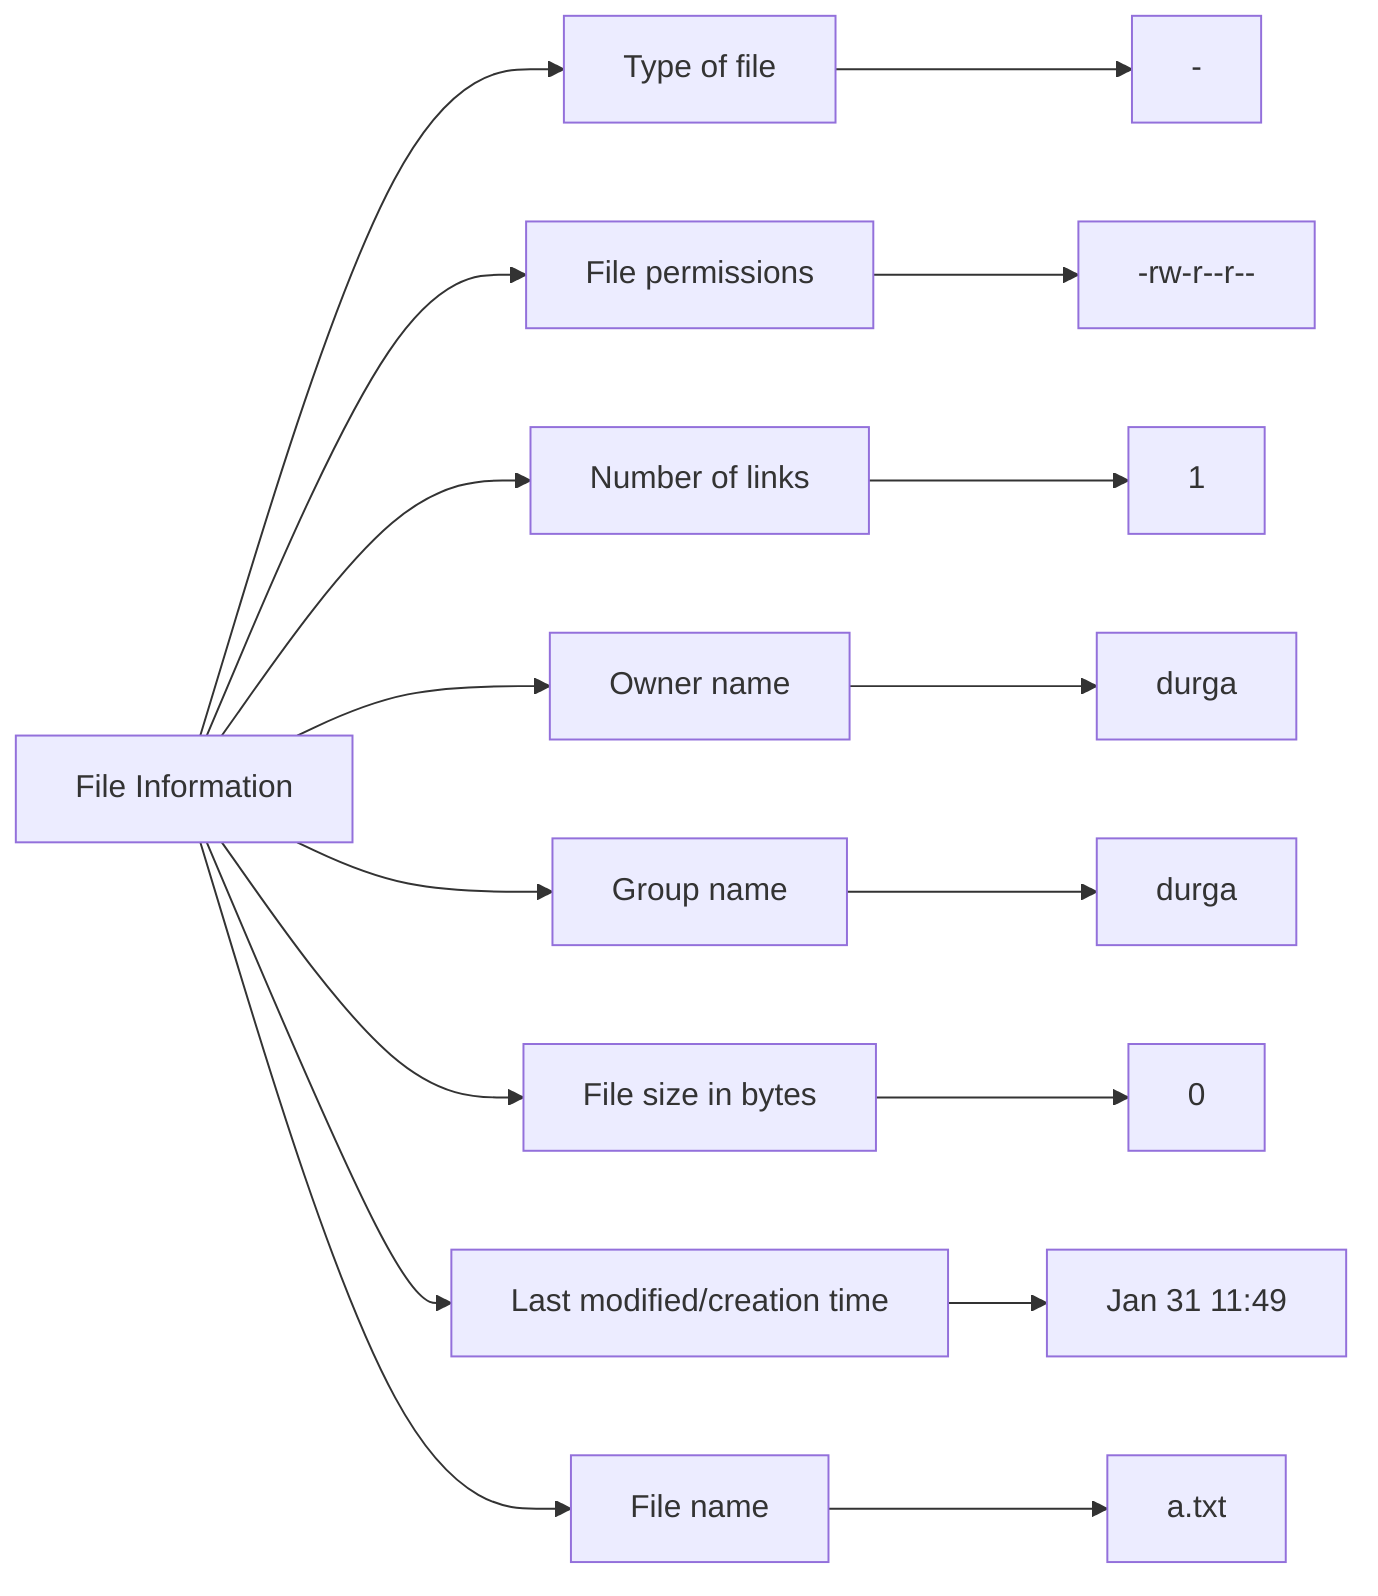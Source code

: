 graph LR
    A[File Information] --> B[Type of file]
    A --> C[File permissions]
    A --> D[Number of links]
    A --> E[Owner name]
    A --> F[Group name]
    A --> G[File size in bytes]
    A --> H[Last modified/creation time]
    A --> I[File name]
    
    B --> B1[-]
    C --> C1[-rw-r--r--]
    D --> D1[1]
    E --> E1[durga]
    F --> F1[durga]
    G --> G1[0]
    H --> H1[Jan 31 11:49]
    I --> I1[a.txt]